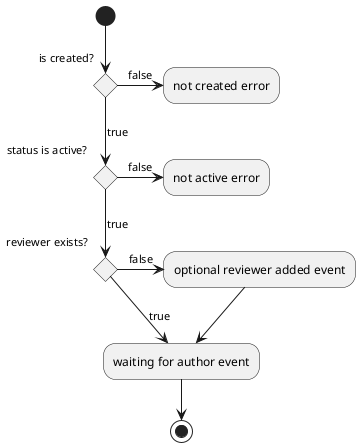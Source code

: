 @startuml wait for author

(*) --> if "is created?" then
  ->[false] "not created error"
else
  -->[true] if "status is active?" then
    ->[false] "not active error"
  else
    [true] if "reviewer exists?" then
      ->[false] "optional reviewer added event"
      --> "waiting for author event"
    else
      --> [true] "waiting for author event"
      --> (*)
    endif
  endif
endif

@enduml
